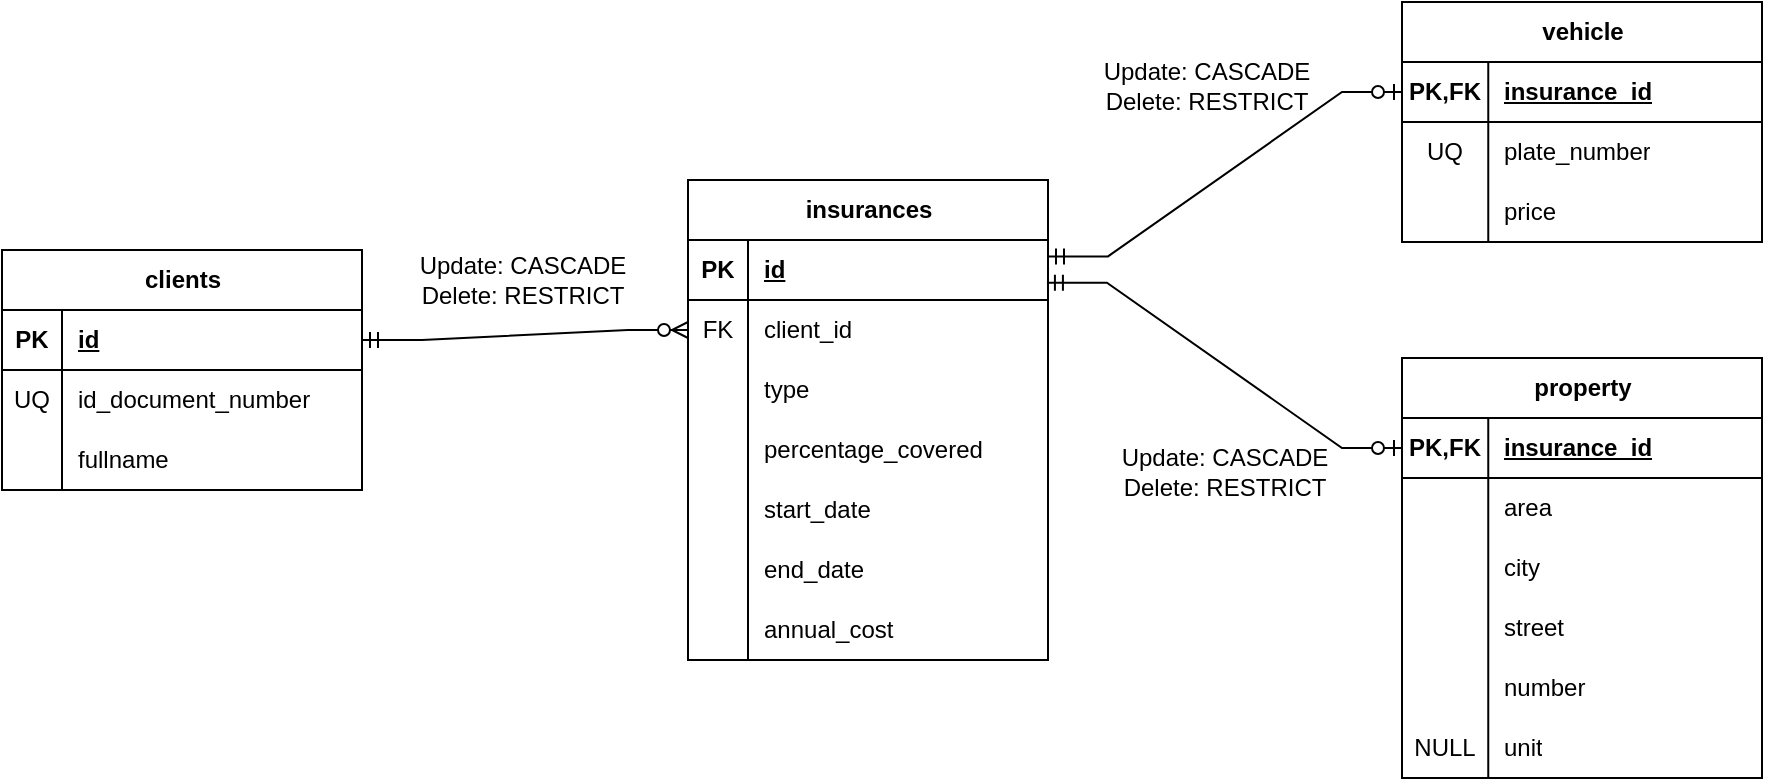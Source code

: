 <mxfile version="26.2.14">
  <diagram name="Page-1" id="vHG7mOKKZMKuYX-PGG-n">
    <mxGraphModel dx="143" dy="707" grid="0" gridSize="10" guides="1" tooltips="1" connect="1" arrows="1" fold="1" page="1" pageScale="1" pageWidth="1100" pageHeight="850" math="0" shadow="0">
      <root>
        <mxCell id="0" />
        <mxCell id="1" parent="0" />
        <mxCell id="YwwB2dCAXqtVPiqAfEC3-29" value="insurances" style="shape=table;startSize=30;container=1;collapsible=1;childLayout=tableLayout;fixedRows=1;rowLines=0;fontStyle=1;align=center;resizeLast=1;html=1;" parent="1" vertex="1">
          <mxGeometry x="1553" y="291" width="180" height="240" as="geometry" />
        </mxCell>
        <mxCell id="YwwB2dCAXqtVPiqAfEC3-30" value="" style="shape=tableRow;horizontal=0;startSize=0;swimlaneHead=0;swimlaneBody=0;fillColor=none;collapsible=0;dropTarget=0;points=[[0,0.5],[1,0.5]];portConstraint=eastwest;top=0;left=0;right=0;bottom=1;" parent="YwwB2dCAXqtVPiqAfEC3-29" vertex="1">
          <mxGeometry y="30" width="180" height="30" as="geometry" />
        </mxCell>
        <mxCell id="YwwB2dCAXqtVPiqAfEC3-31" value="PK" style="shape=partialRectangle;connectable=0;fillColor=none;top=0;left=0;bottom=0;right=0;fontStyle=1;overflow=hidden;whiteSpace=wrap;html=1;" parent="YwwB2dCAXqtVPiqAfEC3-30" vertex="1">
          <mxGeometry width="30" height="30" as="geometry">
            <mxRectangle width="30" height="30" as="alternateBounds" />
          </mxGeometry>
        </mxCell>
        <mxCell id="YwwB2dCAXqtVPiqAfEC3-32" value="id" style="shape=partialRectangle;connectable=0;fillColor=none;top=0;left=0;bottom=0;right=0;align=left;spacingLeft=6;fontStyle=5;overflow=hidden;whiteSpace=wrap;html=1;" parent="YwwB2dCAXqtVPiqAfEC3-30" vertex="1">
          <mxGeometry x="30" width="150" height="30" as="geometry">
            <mxRectangle width="150" height="30" as="alternateBounds" />
          </mxGeometry>
        </mxCell>
        <mxCell id="YwwB2dCAXqtVPiqAfEC3-33" value="" style="shape=tableRow;horizontal=0;startSize=0;swimlaneHead=0;swimlaneBody=0;fillColor=none;collapsible=0;dropTarget=0;points=[[0,0.5],[1,0.5]];portConstraint=eastwest;top=0;left=0;right=0;bottom=0;" parent="YwwB2dCAXqtVPiqAfEC3-29" vertex="1">
          <mxGeometry y="60" width="180" height="30" as="geometry" />
        </mxCell>
        <mxCell id="YwwB2dCAXqtVPiqAfEC3-34" value="FK" style="shape=partialRectangle;connectable=0;fillColor=none;top=0;left=0;bottom=0;right=0;editable=1;overflow=hidden;whiteSpace=wrap;html=1;" parent="YwwB2dCAXqtVPiqAfEC3-33" vertex="1">
          <mxGeometry width="30" height="30" as="geometry">
            <mxRectangle width="30" height="30" as="alternateBounds" />
          </mxGeometry>
        </mxCell>
        <mxCell id="YwwB2dCAXqtVPiqAfEC3-35" value="client_id" style="shape=partialRectangle;connectable=0;fillColor=none;top=0;left=0;bottom=0;right=0;align=left;spacingLeft=6;overflow=hidden;whiteSpace=wrap;html=1;" parent="YwwB2dCAXqtVPiqAfEC3-33" vertex="1">
          <mxGeometry x="30" width="150" height="30" as="geometry">
            <mxRectangle width="150" height="30" as="alternateBounds" />
          </mxGeometry>
        </mxCell>
        <mxCell id="YwwB2dCAXqtVPiqAfEC3-92" value="" style="shape=tableRow;horizontal=0;startSize=0;swimlaneHead=0;swimlaneBody=0;fillColor=none;collapsible=0;dropTarget=0;points=[[0,0.5],[1,0.5]];portConstraint=eastwest;top=0;left=0;right=0;bottom=0;" parent="YwwB2dCAXqtVPiqAfEC3-29" vertex="1">
          <mxGeometry y="90" width="180" height="30" as="geometry" />
        </mxCell>
        <mxCell id="YwwB2dCAXqtVPiqAfEC3-93" value="" style="shape=partialRectangle;connectable=0;fillColor=none;top=0;left=0;bottom=0;right=0;editable=1;overflow=hidden;whiteSpace=wrap;html=1;" parent="YwwB2dCAXqtVPiqAfEC3-92" vertex="1">
          <mxGeometry width="30" height="30" as="geometry">
            <mxRectangle width="30" height="30" as="alternateBounds" />
          </mxGeometry>
        </mxCell>
        <mxCell id="YwwB2dCAXqtVPiqAfEC3-94" value="type" style="shape=partialRectangle;connectable=0;fillColor=none;top=0;left=0;bottom=0;right=0;align=left;spacingLeft=6;overflow=hidden;whiteSpace=wrap;html=1;" parent="YwwB2dCAXqtVPiqAfEC3-92" vertex="1">
          <mxGeometry x="30" width="150" height="30" as="geometry">
            <mxRectangle width="150" height="30" as="alternateBounds" />
          </mxGeometry>
        </mxCell>
        <mxCell id="YwwB2dCAXqtVPiqAfEC3-75" value="" style="shape=tableRow;horizontal=0;startSize=0;swimlaneHead=0;swimlaneBody=0;fillColor=none;collapsible=0;dropTarget=0;points=[[0,0.5],[1,0.5]];portConstraint=eastwest;top=0;left=0;right=0;bottom=0;" parent="YwwB2dCAXqtVPiqAfEC3-29" vertex="1">
          <mxGeometry y="120" width="180" height="30" as="geometry" />
        </mxCell>
        <mxCell id="YwwB2dCAXqtVPiqAfEC3-76" value="" style="shape=partialRectangle;connectable=0;fillColor=none;top=0;left=0;bottom=0;right=0;editable=1;overflow=hidden;whiteSpace=wrap;html=1;" parent="YwwB2dCAXqtVPiqAfEC3-75" vertex="1">
          <mxGeometry width="30" height="30" as="geometry">
            <mxRectangle width="30" height="30" as="alternateBounds" />
          </mxGeometry>
        </mxCell>
        <mxCell id="YwwB2dCAXqtVPiqAfEC3-77" value="percentage_covered" style="shape=partialRectangle;connectable=0;fillColor=none;top=0;left=0;bottom=0;right=0;align=left;spacingLeft=6;overflow=hidden;whiteSpace=wrap;html=1;" parent="YwwB2dCAXqtVPiqAfEC3-75" vertex="1">
          <mxGeometry x="30" width="150" height="30" as="geometry">
            <mxRectangle width="150" height="30" as="alternateBounds" />
          </mxGeometry>
        </mxCell>
        <mxCell id="YwwB2dCAXqtVPiqAfEC3-36" value="" style="shape=tableRow;horizontal=0;startSize=0;swimlaneHead=0;swimlaneBody=0;fillColor=none;collapsible=0;dropTarget=0;points=[[0,0.5],[1,0.5]];portConstraint=eastwest;top=0;left=0;right=0;bottom=0;" parent="YwwB2dCAXqtVPiqAfEC3-29" vertex="1">
          <mxGeometry y="150" width="180" height="30" as="geometry" />
        </mxCell>
        <mxCell id="YwwB2dCAXqtVPiqAfEC3-37" value="" style="shape=partialRectangle;connectable=0;fillColor=none;top=0;left=0;bottom=0;right=0;editable=1;overflow=hidden;whiteSpace=wrap;html=1;" parent="YwwB2dCAXqtVPiqAfEC3-36" vertex="1">
          <mxGeometry width="30" height="30" as="geometry">
            <mxRectangle width="30" height="30" as="alternateBounds" />
          </mxGeometry>
        </mxCell>
        <mxCell id="YwwB2dCAXqtVPiqAfEC3-38" value="start_date" style="shape=partialRectangle;connectable=0;fillColor=none;top=0;left=0;bottom=0;right=0;align=left;spacingLeft=6;overflow=hidden;whiteSpace=wrap;html=1;" parent="YwwB2dCAXqtVPiqAfEC3-36" vertex="1">
          <mxGeometry x="30" width="150" height="30" as="geometry">
            <mxRectangle width="150" height="30" as="alternateBounds" />
          </mxGeometry>
        </mxCell>
        <mxCell id="YwwB2dCAXqtVPiqAfEC3-39" value="" style="shape=tableRow;horizontal=0;startSize=0;swimlaneHead=0;swimlaneBody=0;fillColor=none;collapsible=0;dropTarget=0;points=[[0,0.5],[1,0.5]];portConstraint=eastwest;top=0;left=0;right=0;bottom=0;" parent="YwwB2dCAXqtVPiqAfEC3-29" vertex="1">
          <mxGeometry y="180" width="180" height="30" as="geometry" />
        </mxCell>
        <mxCell id="YwwB2dCAXqtVPiqAfEC3-40" value="" style="shape=partialRectangle;connectable=0;fillColor=none;top=0;left=0;bottom=0;right=0;editable=1;overflow=hidden;whiteSpace=wrap;html=1;" parent="YwwB2dCAXqtVPiqAfEC3-39" vertex="1">
          <mxGeometry width="30" height="30" as="geometry">
            <mxRectangle width="30" height="30" as="alternateBounds" />
          </mxGeometry>
        </mxCell>
        <mxCell id="YwwB2dCAXqtVPiqAfEC3-41" value="end_date" style="shape=partialRectangle;connectable=0;fillColor=none;top=0;left=0;bottom=0;right=0;align=left;spacingLeft=6;overflow=hidden;whiteSpace=wrap;html=1;" parent="YwwB2dCAXqtVPiqAfEC3-39" vertex="1">
          <mxGeometry x="30" width="150" height="30" as="geometry">
            <mxRectangle width="150" height="30" as="alternateBounds" />
          </mxGeometry>
        </mxCell>
        <mxCell id="YwwB2dCAXqtVPiqAfEC3-42" value="" style="shape=tableRow;horizontal=0;startSize=0;swimlaneHead=0;swimlaneBody=0;fillColor=none;collapsible=0;dropTarget=0;points=[[0,0.5],[1,0.5]];portConstraint=eastwest;top=0;left=0;right=0;bottom=0;" parent="YwwB2dCAXqtVPiqAfEC3-29" vertex="1">
          <mxGeometry y="210" width="180" height="30" as="geometry" />
        </mxCell>
        <mxCell id="YwwB2dCAXqtVPiqAfEC3-43" value="" style="shape=partialRectangle;connectable=0;fillColor=none;top=0;left=0;bottom=0;right=0;editable=1;overflow=hidden;whiteSpace=wrap;html=1;" parent="YwwB2dCAXqtVPiqAfEC3-42" vertex="1">
          <mxGeometry width="30" height="30" as="geometry">
            <mxRectangle width="30" height="30" as="alternateBounds" />
          </mxGeometry>
        </mxCell>
        <mxCell id="YwwB2dCAXqtVPiqAfEC3-44" value="annual_cost" style="shape=partialRectangle;connectable=0;fillColor=none;top=0;left=0;bottom=0;right=0;align=left;spacingLeft=6;overflow=hidden;whiteSpace=wrap;html=1;" parent="YwwB2dCAXqtVPiqAfEC3-42" vertex="1">
          <mxGeometry x="30" width="150" height="30" as="geometry">
            <mxRectangle width="150" height="30" as="alternateBounds" />
          </mxGeometry>
        </mxCell>
        <mxCell id="YwwB2dCAXqtVPiqAfEC3-61" value="clients" style="shape=table;startSize=30;container=1;collapsible=1;childLayout=tableLayout;fixedRows=1;rowLines=0;fontStyle=1;align=center;resizeLast=1;html=1;" parent="1" vertex="1">
          <mxGeometry x="1210" y="326" width="180" height="120" as="geometry" />
        </mxCell>
        <mxCell id="YwwB2dCAXqtVPiqAfEC3-62" value="" style="shape=tableRow;horizontal=0;startSize=0;swimlaneHead=0;swimlaneBody=0;fillColor=none;collapsible=0;dropTarget=0;points=[[0,0.5],[1,0.5]];portConstraint=eastwest;top=0;left=0;right=0;bottom=1;" parent="YwwB2dCAXqtVPiqAfEC3-61" vertex="1">
          <mxGeometry y="30" width="180" height="30" as="geometry" />
        </mxCell>
        <mxCell id="YwwB2dCAXqtVPiqAfEC3-63" value="PK" style="shape=partialRectangle;connectable=0;fillColor=none;top=0;left=0;bottom=0;right=0;fontStyle=1;overflow=hidden;whiteSpace=wrap;html=1;" parent="YwwB2dCAXqtVPiqAfEC3-62" vertex="1">
          <mxGeometry width="30" height="30" as="geometry">
            <mxRectangle width="30" height="30" as="alternateBounds" />
          </mxGeometry>
        </mxCell>
        <mxCell id="YwwB2dCAXqtVPiqAfEC3-64" value="id" style="shape=partialRectangle;connectable=0;fillColor=none;top=0;left=0;bottom=0;right=0;align=left;spacingLeft=6;fontStyle=5;overflow=hidden;whiteSpace=wrap;html=1;" parent="YwwB2dCAXqtVPiqAfEC3-62" vertex="1">
          <mxGeometry x="30" width="150" height="30" as="geometry">
            <mxRectangle width="150" height="30" as="alternateBounds" />
          </mxGeometry>
        </mxCell>
        <mxCell id="YwwB2dCAXqtVPiqAfEC3-65" value="" style="shape=tableRow;horizontal=0;startSize=0;swimlaneHead=0;swimlaneBody=0;fillColor=none;collapsible=0;dropTarget=0;points=[[0,0.5],[1,0.5]];portConstraint=eastwest;top=0;left=0;right=0;bottom=0;" parent="YwwB2dCAXqtVPiqAfEC3-61" vertex="1">
          <mxGeometry y="60" width="180" height="30" as="geometry" />
        </mxCell>
        <mxCell id="YwwB2dCAXqtVPiqAfEC3-66" value="UQ" style="shape=partialRectangle;connectable=0;fillColor=none;top=0;left=0;bottom=0;right=0;editable=1;overflow=hidden;whiteSpace=wrap;html=1;" parent="YwwB2dCAXqtVPiqAfEC3-65" vertex="1">
          <mxGeometry width="30" height="30" as="geometry">
            <mxRectangle width="30" height="30" as="alternateBounds" />
          </mxGeometry>
        </mxCell>
        <mxCell id="YwwB2dCAXqtVPiqAfEC3-67" value="id_document_number" style="shape=partialRectangle;connectable=0;fillColor=none;top=0;left=0;bottom=0;right=0;align=left;spacingLeft=6;overflow=hidden;whiteSpace=wrap;html=1;" parent="YwwB2dCAXqtVPiqAfEC3-65" vertex="1">
          <mxGeometry x="30" width="150" height="30" as="geometry">
            <mxRectangle width="150" height="30" as="alternateBounds" />
          </mxGeometry>
        </mxCell>
        <mxCell id="YwwB2dCAXqtVPiqAfEC3-68" value="" style="shape=tableRow;horizontal=0;startSize=0;swimlaneHead=0;swimlaneBody=0;fillColor=none;collapsible=0;dropTarget=0;points=[[0,0.5],[1,0.5]];portConstraint=eastwest;top=0;left=0;right=0;bottom=0;" parent="YwwB2dCAXqtVPiqAfEC3-61" vertex="1">
          <mxGeometry y="90" width="180" height="30" as="geometry" />
        </mxCell>
        <mxCell id="YwwB2dCAXqtVPiqAfEC3-69" value="" style="shape=partialRectangle;connectable=0;fillColor=none;top=0;left=0;bottom=0;right=0;editable=1;overflow=hidden;whiteSpace=wrap;html=1;" parent="YwwB2dCAXqtVPiqAfEC3-68" vertex="1">
          <mxGeometry width="30" height="30" as="geometry">
            <mxRectangle width="30" height="30" as="alternateBounds" />
          </mxGeometry>
        </mxCell>
        <mxCell id="YwwB2dCAXqtVPiqAfEC3-70" value="fullname" style="shape=partialRectangle;connectable=0;fillColor=none;top=0;left=0;bottom=0;right=0;align=left;spacingLeft=6;overflow=hidden;whiteSpace=wrap;html=1;" parent="YwwB2dCAXqtVPiqAfEC3-68" vertex="1">
          <mxGeometry x="30" width="150" height="30" as="geometry">
            <mxRectangle width="150" height="30" as="alternateBounds" />
          </mxGeometry>
        </mxCell>
        <mxCell id="YwwB2dCAXqtVPiqAfEC3-74" value="" style="edgeStyle=entityRelationEdgeStyle;fontSize=12;html=1;endArrow=ERzeroToMany;startArrow=ERmandOne;rounded=0;entryX=0;entryY=0.5;entryDx=0;entryDy=0;exitX=1;exitY=0.5;exitDx=0;exitDy=0;" parent="1" source="YwwB2dCAXqtVPiqAfEC3-62" target="YwwB2dCAXqtVPiqAfEC3-33" edge="1">
          <mxGeometry width="100" height="100" relative="1" as="geometry">
            <mxPoint x="1244" y="513.5" as="sourcePoint" />
            <mxPoint x="1500" y="439.5" as="targetPoint" />
          </mxGeometry>
        </mxCell>
        <mxCell id="YwwB2dCAXqtVPiqAfEC3-78" value="vehicle" style="shape=table;startSize=30;container=1;collapsible=1;childLayout=tableLayout;fixedRows=1;rowLines=0;fontStyle=1;align=center;resizeLast=1;html=1;" parent="1" vertex="1">
          <mxGeometry x="1910" y="202" width="180" height="120" as="geometry" />
        </mxCell>
        <mxCell id="YwwB2dCAXqtVPiqAfEC3-79" value="" style="shape=tableRow;horizontal=0;startSize=0;swimlaneHead=0;swimlaneBody=0;fillColor=none;collapsible=0;dropTarget=0;points=[[0,0.5],[1,0.5]];portConstraint=eastwest;top=0;left=0;right=0;bottom=1;" parent="YwwB2dCAXqtVPiqAfEC3-78" vertex="1">
          <mxGeometry y="30" width="180" height="30" as="geometry" />
        </mxCell>
        <mxCell id="YwwB2dCAXqtVPiqAfEC3-80" value="PK,FK" style="shape=partialRectangle;connectable=0;fillColor=none;top=0;left=0;bottom=0;right=0;fontStyle=1;overflow=hidden;whiteSpace=wrap;html=1;" parent="YwwB2dCAXqtVPiqAfEC3-79" vertex="1">
          <mxGeometry width="43.132" height="30" as="geometry">
            <mxRectangle width="43.132" height="30" as="alternateBounds" />
          </mxGeometry>
        </mxCell>
        <mxCell id="YwwB2dCAXqtVPiqAfEC3-81" value="insurance_id" style="shape=partialRectangle;connectable=0;fillColor=none;top=0;left=0;bottom=0;right=0;align=left;spacingLeft=6;fontStyle=5;overflow=hidden;whiteSpace=wrap;html=1;" parent="YwwB2dCAXqtVPiqAfEC3-79" vertex="1">
          <mxGeometry x="43.132" width="136.868" height="30" as="geometry">
            <mxRectangle width="136.868" height="30" as="alternateBounds" />
          </mxGeometry>
        </mxCell>
        <mxCell id="YwwB2dCAXqtVPiqAfEC3-82" value="" style="shape=tableRow;horizontal=0;startSize=0;swimlaneHead=0;swimlaneBody=0;fillColor=none;collapsible=0;dropTarget=0;points=[[0,0.5],[1,0.5]];portConstraint=eastwest;top=0;left=0;right=0;bottom=0;" parent="YwwB2dCAXqtVPiqAfEC3-78" vertex="1">
          <mxGeometry y="60" width="180" height="30" as="geometry" />
        </mxCell>
        <mxCell id="YwwB2dCAXqtVPiqAfEC3-83" value="UQ" style="shape=partialRectangle;connectable=0;fillColor=none;top=0;left=0;bottom=0;right=0;editable=1;overflow=hidden;whiteSpace=wrap;html=1;" parent="YwwB2dCAXqtVPiqAfEC3-82" vertex="1">
          <mxGeometry width="43.132" height="30" as="geometry">
            <mxRectangle width="43.132" height="30" as="alternateBounds" />
          </mxGeometry>
        </mxCell>
        <mxCell id="YwwB2dCAXqtVPiqAfEC3-84" value="plate_number" style="shape=partialRectangle;connectable=0;fillColor=none;top=0;left=0;bottom=0;right=0;align=left;spacingLeft=6;overflow=hidden;whiteSpace=wrap;html=1;" parent="YwwB2dCAXqtVPiqAfEC3-82" vertex="1">
          <mxGeometry x="43.132" width="136.868" height="30" as="geometry">
            <mxRectangle width="136.868" height="30" as="alternateBounds" />
          </mxGeometry>
        </mxCell>
        <mxCell id="YwwB2dCAXqtVPiqAfEC3-85" value="" style="shape=tableRow;horizontal=0;startSize=0;swimlaneHead=0;swimlaneBody=0;fillColor=none;collapsible=0;dropTarget=0;points=[[0,0.5],[1,0.5]];portConstraint=eastwest;top=0;left=0;right=0;bottom=0;" parent="YwwB2dCAXqtVPiqAfEC3-78" vertex="1">
          <mxGeometry y="90" width="180" height="30" as="geometry" />
        </mxCell>
        <mxCell id="YwwB2dCAXqtVPiqAfEC3-86" value="" style="shape=partialRectangle;connectable=0;fillColor=none;top=0;left=0;bottom=0;right=0;editable=1;overflow=hidden;whiteSpace=wrap;html=1;" parent="YwwB2dCAXqtVPiqAfEC3-85" vertex="1">
          <mxGeometry width="43.132" height="30" as="geometry">
            <mxRectangle width="43.132" height="30" as="alternateBounds" />
          </mxGeometry>
        </mxCell>
        <mxCell id="YwwB2dCAXqtVPiqAfEC3-87" value="price" style="shape=partialRectangle;connectable=0;fillColor=none;top=0;left=0;bottom=0;right=0;align=left;spacingLeft=6;overflow=hidden;whiteSpace=wrap;html=1;" parent="YwwB2dCAXqtVPiqAfEC3-85" vertex="1">
          <mxGeometry x="43.132" width="136.868" height="30" as="geometry">
            <mxRectangle width="136.868" height="30" as="alternateBounds" />
          </mxGeometry>
        </mxCell>
        <mxCell id="cykcpl2Lfb5nTlmboGrK-1" value="property" style="shape=table;startSize=30;container=1;collapsible=1;childLayout=tableLayout;fixedRows=1;rowLines=0;fontStyle=1;align=center;resizeLast=1;html=1;" vertex="1" parent="1">
          <mxGeometry x="1910" y="380" width="180" height="210" as="geometry" />
        </mxCell>
        <mxCell id="cykcpl2Lfb5nTlmboGrK-2" value="" style="shape=tableRow;horizontal=0;startSize=0;swimlaneHead=0;swimlaneBody=0;fillColor=none;collapsible=0;dropTarget=0;points=[[0,0.5],[1,0.5]];portConstraint=eastwest;top=0;left=0;right=0;bottom=1;" vertex="1" parent="cykcpl2Lfb5nTlmboGrK-1">
          <mxGeometry y="30" width="180" height="30" as="geometry" />
        </mxCell>
        <mxCell id="cykcpl2Lfb5nTlmboGrK-3" value="PK,FK" style="shape=partialRectangle;connectable=0;fillColor=none;top=0;left=0;bottom=0;right=0;fontStyle=1;overflow=hidden;whiteSpace=wrap;html=1;" vertex="1" parent="cykcpl2Lfb5nTlmboGrK-2">
          <mxGeometry width="43.132" height="30" as="geometry">
            <mxRectangle width="43.132" height="30" as="alternateBounds" />
          </mxGeometry>
        </mxCell>
        <mxCell id="cykcpl2Lfb5nTlmboGrK-4" value="insurance_id" style="shape=partialRectangle;connectable=0;fillColor=none;top=0;left=0;bottom=0;right=0;align=left;spacingLeft=6;fontStyle=5;overflow=hidden;whiteSpace=wrap;html=1;" vertex="1" parent="cykcpl2Lfb5nTlmboGrK-2">
          <mxGeometry x="43.132" width="136.868" height="30" as="geometry">
            <mxRectangle width="136.868" height="30" as="alternateBounds" />
          </mxGeometry>
        </mxCell>
        <mxCell id="cykcpl2Lfb5nTlmboGrK-5" value="" style="shape=tableRow;horizontal=0;startSize=0;swimlaneHead=0;swimlaneBody=0;fillColor=none;collapsible=0;dropTarget=0;points=[[0,0.5],[1,0.5]];portConstraint=eastwest;top=0;left=0;right=0;bottom=0;" vertex="1" parent="cykcpl2Lfb5nTlmboGrK-1">
          <mxGeometry y="60" width="180" height="30" as="geometry" />
        </mxCell>
        <mxCell id="cykcpl2Lfb5nTlmboGrK-6" value="" style="shape=partialRectangle;connectable=0;fillColor=none;top=0;left=0;bottom=0;right=0;editable=1;overflow=hidden;whiteSpace=wrap;html=1;" vertex="1" parent="cykcpl2Lfb5nTlmboGrK-5">
          <mxGeometry width="43.132" height="30" as="geometry">
            <mxRectangle width="43.132" height="30" as="alternateBounds" />
          </mxGeometry>
        </mxCell>
        <mxCell id="cykcpl2Lfb5nTlmboGrK-7" value="area" style="shape=partialRectangle;connectable=0;fillColor=none;top=0;left=0;bottom=0;right=0;align=left;spacingLeft=6;overflow=hidden;whiteSpace=wrap;html=1;" vertex="1" parent="cykcpl2Lfb5nTlmboGrK-5">
          <mxGeometry x="43.132" width="136.868" height="30" as="geometry">
            <mxRectangle width="136.868" height="30" as="alternateBounds" />
          </mxGeometry>
        </mxCell>
        <mxCell id="cykcpl2Lfb5nTlmboGrK-8" value="" style="shape=tableRow;horizontal=0;startSize=0;swimlaneHead=0;swimlaneBody=0;fillColor=none;collapsible=0;dropTarget=0;points=[[0,0.5],[1,0.5]];portConstraint=eastwest;top=0;left=0;right=0;bottom=0;" vertex="1" parent="cykcpl2Lfb5nTlmboGrK-1">
          <mxGeometry y="90" width="180" height="30" as="geometry" />
        </mxCell>
        <mxCell id="cykcpl2Lfb5nTlmboGrK-9" value="" style="shape=partialRectangle;connectable=0;fillColor=none;top=0;left=0;bottom=0;right=0;editable=1;overflow=hidden;whiteSpace=wrap;html=1;" vertex="1" parent="cykcpl2Lfb5nTlmboGrK-8">
          <mxGeometry width="43.132" height="30" as="geometry">
            <mxRectangle width="43.132" height="30" as="alternateBounds" />
          </mxGeometry>
        </mxCell>
        <mxCell id="cykcpl2Lfb5nTlmboGrK-10" value="city" style="shape=partialRectangle;connectable=0;fillColor=none;top=0;left=0;bottom=0;right=0;align=left;spacingLeft=6;overflow=hidden;whiteSpace=wrap;html=1;" vertex="1" parent="cykcpl2Lfb5nTlmboGrK-8">
          <mxGeometry x="43.132" width="136.868" height="30" as="geometry">
            <mxRectangle width="136.868" height="30" as="alternateBounds" />
          </mxGeometry>
        </mxCell>
        <mxCell id="cykcpl2Lfb5nTlmboGrK-21" value="" style="shape=tableRow;horizontal=0;startSize=0;swimlaneHead=0;swimlaneBody=0;fillColor=none;collapsible=0;dropTarget=0;points=[[0,0.5],[1,0.5]];portConstraint=eastwest;top=0;left=0;right=0;bottom=0;" vertex="1" parent="cykcpl2Lfb5nTlmboGrK-1">
          <mxGeometry y="120" width="180" height="30" as="geometry" />
        </mxCell>
        <mxCell id="cykcpl2Lfb5nTlmboGrK-22" value="" style="shape=partialRectangle;connectable=0;fillColor=none;top=0;left=0;bottom=0;right=0;editable=1;overflow=hidden;whiteSpace=wrap;html=1;" vertex="1" parent="cykcpl2Lfb5nTlmboGrK-21">
          <mxGeometry width="43.132" height="30" as="geometry">
            <mxRectangle width="43.132" height="30" as="alternateBounds" />
          </mxGeometry>
        </mxCell>
        <mxCell id="cykcpl2Lfb5nTlmboGrK-23" value="street" style="shape=partialRectangle;connectable=0;fillColor=none;top=0;left=0;bottom=0;right=0;align=left;spacingLeft=6;overflow=hidden;whiteSpace=wrap;html=1;" vertex="1" parent="cykcpl2Lfb5nTlmboGrK-21">
          <mxGeometry x="43.132" width="136.868" height="30" as="geometry">
            <mxRectangle width="136.868" height="30" as="alternateBounds" />
          </mxGeometry>
        </mxCell>
        <mxCell id="cykcpl2Lfb5nTlmboGrK-24" value="" style="shape=tableRow;horizontal=0;startSize=0;swimlaneHead=0;swimlaneBody=0;fillColor=none;collapsible=0;dropTarget=0;points=[[0,0.5],[1,0.5]];portConstraint=eastwest;top=0;left=0;right=0;bottom=0;" vertex="1" parent="cykcpl2Lfb5nTlmboGrK-1">
          <mxGeometry y="150" width="180" height="30" as="geometry" />
        </mxCell>
        <mxCell id="cykcpl2Lfb5nTlmboGrK-25" value="" style="shape=partialRectangle;connectable=0;fillColor=none;top=0;left=0;bottom=0;right=0;editable=1;overflow=hidden;whiteSpace=wrap;html=1;" vertex="1" parent="cykcpl2Lfb5nTlmboGrK-24">
          <mxGeometry width="43.132" height="30" as="geometry">
            <mxRectangle width="43.132" height="30" as="alternateBounds" />
          </mxGeometry>
        </mxCell>
        <mxCell id="cykcpl2Lfb5nTlmboGrK-26" value="number" style="shape=partialRectangle;connectable=0;fillColor=none;top=0;left=0;bottom=0;right=0;align=left;spacingLeft=6;overflow=hidden;whiteSpace=wrap;html=1;" vertex="1" parent="cykcpl2Lfb5nTlmboGrK-24">
          <mxGeometry x="43.132" width="136.868" height="30" as="geometry">
            <mxRectangle width="136.868" height="30" as="alternateBounds" />
          </mxGeometry>
        </mxCell>
        <mxCell id="cykcpl2Lfb5nTlmboGrK-43" value="" style="shape=tableRow;horizontal=0;startSize=0;swimlaneHead=0;swimlaneBody=0;fillColor=none;collapsible=0;dropTarget=0;points=[[0,0.5],[1,0.5]];portConstraint=eastwest;top=0;left=0;right=0;bottom=0;" vertex="1" parent="cykcpl2Lfb5nTlmboGrK-1">
          <mxGeometry y="180" width="180" height="30" as="geometry" />
        </mxCell>
        <mxCell id="cykcpl2Lfb5nTlmboGrK-44" value="NULL" style="shape=partialRectangle;connectable=0;fillColor=none;top=0;left=0;bottom=0;right=0;editable=1;overflow=hidden;whiteSpace=wrap;html=1;" vertex="1" parent="cykcpl2Lfb5nTlmboGrK-43">
          <mxGeometry width="43.132" height="30" as="geometry">
            <mxRectangle width="43.132" height="30" as="alternateBounds" />
          </mxGeometry>
        </mxCell>
        <mxCell id="cykcpl2Lfb5nTlmboGrK-45" value="unit" style="shape=partialRectangle;connectable=0;fillColor=none;top=0;left=0;bottom=0;right=0;align=left;spacingLeft=6;overflow=hidden;whiteSpace=wrap;html=1;" vertex="1" parent="cykcpl2Lfb5nTlmboGrK-43">
          <mxGeometry x="43.132" width="136.868" height="30" as="geometry">
            <mxRectangle width="136.868" height="30" as="alternateBounds" />
          </mxGeometry>
        </mxCell>
        <mxCell id="cykcpl2Lfb5nTlmboGrK-47" value="" style="edgeStyle=entityRelationEdgeStyle;fontSize=12;html=1;endArrow=ERzeroToOne;startArrow=ERmandOne;rounded=0;entryX=0;entryY=0.5;entryDx=0;entryDy=0;exitX=1;exitY=0.274;exitDx=0;exitDy=0;exitPerimeter=0;" edge="1" parent="1" source="YwwB2dCAXqtVPiqAfEC3-30" target="YwwB2dCAXqtVPiqAfEC3-79">
          <mxGeometry width="100" height="100" relative="1" as="geometry">
            <mxPoint x="1857" y="469" as="sourcePoint" />
            <mxPoint x="1957" y="369" as="targetPoint" />
          </mxGeometry>
        </mxCell>
        <mxCell id="cykcpl2Lfb5nTlmboGrK-48" value="" style="edgeStyle=entityRelationEdgeStyle;fontSize=12;html=1;endArrow=ERzeroToOne;startArrow=ERmandOne;rounded=0;entryX=0;entryY=0.5;entryDx=0;entryDy=0;exitX=0.997;exitY=0.713;exitDx=0;exitDy=0;exitPerimeter=0;" edge="1" parent="1" source="YwwB2dCAXqtVPiqAfEC3-30" target="cykcpl2Lfb5nTlmboGrK-2">
          <mxGeometry width="100" height="100" relative="1" as="geometry">
            <mxPoint x="1746" y="335" as="sourcePoint" />
            <mxPoint x="1893" y="257" as="targetPoint" />
          </mxGeometry>
        </mxCell>
        <mxCell id="cykcpl2Lfb5nTlmboGrK-49" value="Update: CASCADE&lt;div&gt;Delete: RESTRICT&lt;/div&gt;" style="text;html=1;align=center;verticalAlign=middle;resizable=0;points=[];autosize=1;strokeColor=none;fillColor=none;" vertex="1" parent="1">
          <mxGeometry x="1409" y="320" width="121" height="41" as="geometry" />
        </mxCell>
        <mxCell id="cykcpl2Lfb5nTlmboGrK-50" value="Update: CASCADE&lt;div&gt;Delete: RESTRICT&lt;/div&gt;" style="text;html=1;align=center;verticalAlign=middle;resizable=0;points=[];autosize=1;strokeColor=none;fillColor=none;" vertex="1" parent="1">
          <mxGeometry x="1760" y="416" width="121" height="41" as="geometry" />
        </mxCell>
        <mxCell id="cykcpl2Lfb5nTlmboGrK-51" value="Update: CASCADE&lt;div&gt;Delete: RESTRICT&lt;/div&gt;" style="text;html=1;align=center;verticalAlign=middle;resizable=0;points=[];autosize=1;strokeColor=none;fillColor=none;" vertex="1" parent="1">
          <mxGeometry x="1751" y="223" width="121" height="41" as="geometry" />
        </mxCell>
      </root>
    </mxGraphModel>
  </diagram>
</mxfile>
